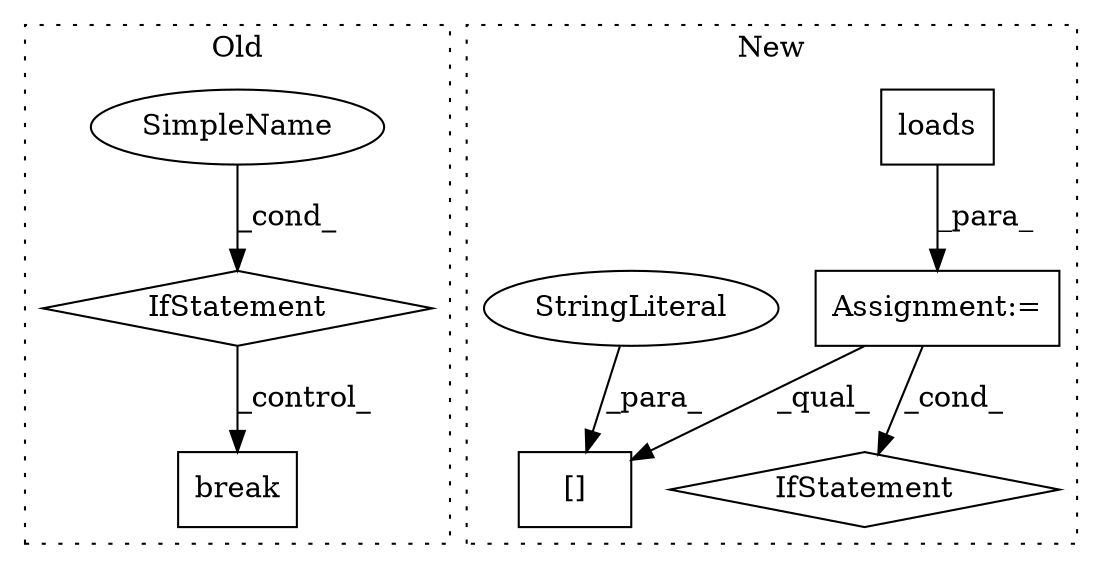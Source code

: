 digraph G {
subgraph cluster0 {
1 [label="break" a="10" s="4674" l="6" shape="box"];
3 [label="IfStatement" a="25" s="4575,4660" l="4,2" shape="diamond"];
4 [label="SimpleName" a="42" s="" l="" shape="ellipse"];
label = "Old";
style="dotted";
}
subgraph cluster1 {
2 [label="loads" a="32" s="4698,4715" l="6,1" shape="box"];
5 [label="Assignment:=" a="7" s="4692" l="1" shape="box"];
6 [label="IfStatement" a="25" s="4724,4818" l="4,2" shape="diamond"];
7 [label="[]" a="2" s="4838,4853" l="9,1" shape="box"];
8 [label="StringLiteral" a="45" s="4847" l="6" shape="ellipse"];
label = "New";
style="dotted";
}
2 -> 5 [label="_para_"];
3 -> 1 [label="_control_"];
4 -> 3 [label="_cond_"];
5 -> 6 [label="_cond_"];
5 -> 7 [label="_qual_"];
8 -> 7 [label="_para_"];
}
